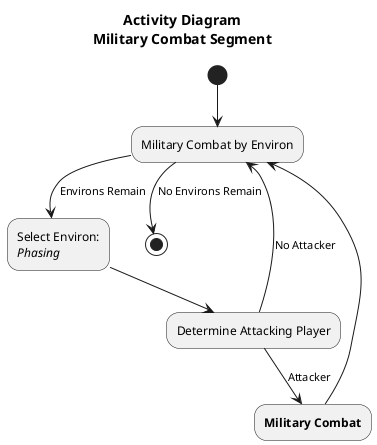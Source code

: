 @startuml

' Military Combat Segment
' Written by Samuel Foster
' Parents: /Turn/Starsystem-Turn
' Children: /Combat/Military-Combat 

title Activity Diagram\nMilitary Combat Segment

(*) --> "Military Combat by Environ" as Im
    Im -->[Environs Remain] "Select Environ:\n<i>Phasing" as Se
	Im -->[No Environs Remain] (*)
    
    Se --> "Determine Attacking Player" as Da
    
    Da --> [Attacker] "<b>Military Combat" as Mc
    Da --> [No Attacker] Im
    
    Mc --> Im
  	
@enduml